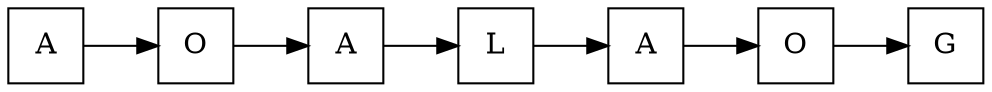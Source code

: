 digraph G {node [shape = square]; 
 graph [rankdir=LR]; 
nodo0[label= "A"];
nodo1[label= "O"];
nodo2[label= "A"];
nodo3[label= "L"];
nodo4[label= "A"];
nodo5[label= "O"];
nodo6[label= "G"];
nodo0 -> nodo1 -> nodo2 -> nodo3 -> nodo4 -> nodo5 -> nodo6 
}